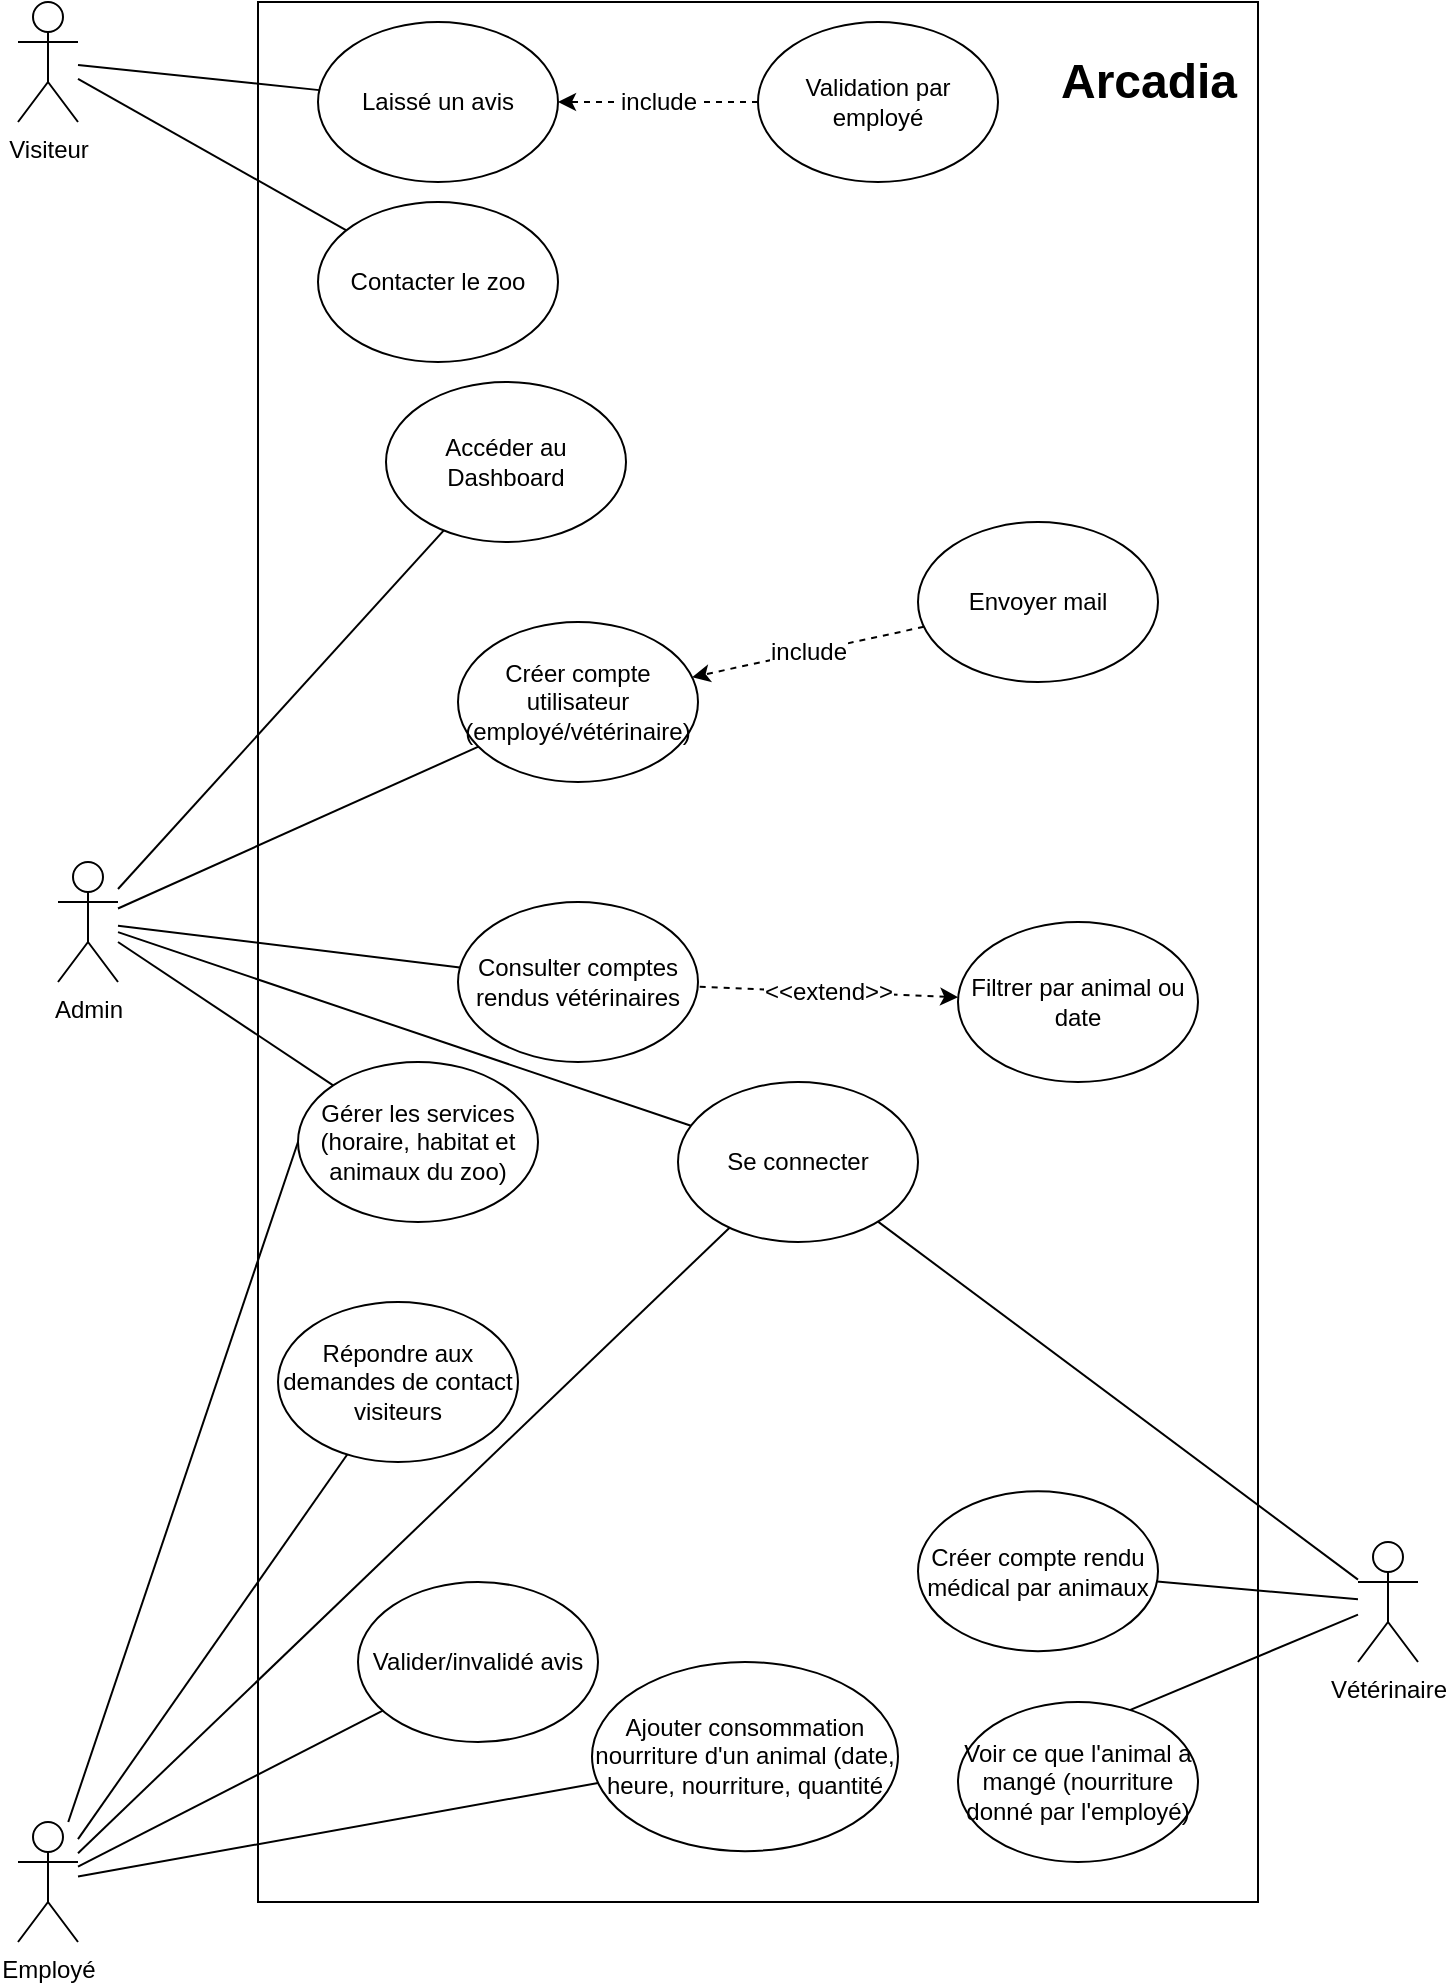 <mxfile version="24.7.17">
  <diagram name="Page-1" id="ygfXH8kZl0pBKQRcBU6m">
    <mxGraphModel dx="954" dy="727" grid="1" gridSize="10" guides="1" tooltips="1" connect="1" arrows="1" fold="1" page="1" pageScale="1" pageWidth="827" pageHeight="1169" math="0" shadow="0">
      <root>
        <mxCell id="0" />
        <mxCell id="1" parent="0" />
        <mxCell id="y1vlPuUO_hfe3Qk2Zj6Y-1" value="" style="rounded=0;whiteSpace=wrap;html=1;" vertex="1" parent="1">
          <mxGeometry x="230" y="70" width="500" height="950" as="geometry" />
        </mxCell>
        <mxCell id="y1vlPuUO_hfe3Qk2Zj6Y-2" value="Arcadia" style="text;strokeColor=none;fillColor=none;html=1;fontSize=24;fontStyle=1;verticalAlign=middle;align=center;" vertex="1" parent="1">
          <mxGeometry x="640" y="100" width="70" height="20" as="geometry" />
        </mxCell>
        <mxCell id="y1vlPuUO_hfe3Qk2Zj6Y-10" style="rounded=0;orthogonalLoop=1;jettySize=auto;html=1;endArrow=none;endFill=0;" edge="1" parent="1" source="y1vlPuUO_hfe3Qk2Zj6Y-3" target="y1vlPuUO_hfe3Qk2Zj6Y-4">
          <mxGeometry relative="1" as="geometry" />
        </mxCell>
        <mxCell id="y1vlPuUO_hfe3Qk2Zj6Y-3" value="Laissé un avis" style="ellipse;whiteSpace=wrap;html=1;" vertex="1" parent="1">
          <mxGeometry x="260" y="80" width="120" height="80" as="geometry" />
        </mxCell>
        <mxCell id="y1vlPuUO_hfe3Qk2Zj6Y-4" value="Visiteur" style="shape=umlActor;verticalLabelPosition=bottom;verticalAlign=top;html=1;outlineConnect=0;" vertex="1" parent="1">
          <mxGeometry x="110" y="70" width="30" height="60" as="geometry" />
        </mxCell>
        <mxCell id="y1vlPuUO_hfe3Qk2Zj6Y-13" style="rounded=0;orthogonalLoop=1;jettySize=auto;html=1;fontFamily=Helvetica;fontSize=12;fontColor=default;endArrow=none;endFill=0;" edge="1" parent="1" source="y1vlPuUO_hfe3Qk2Zj6Y-7" target="y1vlPuUO_hfe3Qk2Zj6Y-12">
          <mxGeometry relative="1" as="geometry" />
        </mxCell>
        <mxCell id="y1vlPuUO_hfe3Qk2Zj6Y-18" style="edgeStyle=none;shape=connector;rounded=0;orthogonalLoop=1;jettySize=auto;html=1;strokeColor=default;align=center;verticalAlign=middle;fontFamily=Helvetica;fontSize=12;fontColor=default;labelBackgroundColor=default;endArrow=none;endFill=0;" edge="1" parent="1" source="y1vlPuUO_hfe3Qk2Zj6Y-7" target="y1vlPuUO_hfe3Qk2Zj6Y-17">
          <mxGeometry relative="1" as="geometry" />
        </mxCell>
        <mxCell id="y1vlPuUO_hfe3Qk2Zj6Y-23" style="edgeStyle=none;shape=connector;rounded=0;orthogonalLoop=1;jettySize=auto;html=1;strokeColor=default;align=center;verticalAlign=middle;fontFamily=Helvetica;fontSize=12;fontColor=default;labelBackgroundColor=default;endArrow=none;endFill=0;" edge="1" parent="1" source="y1vlPuUO_hfe3Qk2Zj6Y-7" target="y1vlPuUO_hfe3Qk2Zj6Y-22">
          <mxGeometry relative="1" as="geometry" />
        </mxCell>
        <mxCell id="y1vlPuUO_hfe3Qk2Zj6Y-37" style="edgeStyle=none;shape=connector;rounded=0;orthogonalLoop=1;jettySize=auto;html=1;strokeColor=default;align=center;verticalAlign=middle;fontFamily=Helvetica;fontSize=12;fontColor=default;labelBackgroundColor=default;endArrow=none;endFill=0;" edge="1" parent="1" source="y1vlPuUO_hfe3Qk2Zj6Y-7" target="y1vlPuUO_hfe3Qk2Zj6Y-36">
          <mxGeometry relative="1" as="geometry" />
        </mxCell>
        <mxCell id="y1vlPuUO_hfe3Qk2Zj6Y-38" style="edgeStyle=none;shape=connector;rounded=0;orthogonalLoop=1;jettySize=auto;html=1;strokeColor=default;align=center;verticalAlign=middle;fontFamily=Helvetica;fontSize=12;fontColor=default;labelBackgroundColor=default;endArrow=none;endFill=0;" edge="1" parent="1" source="y1vlPuUO_hfe3Qk2Zj6Y-7" target="y1vlPuUO_hfe3Qk2Zj6Y-30">
          <mxGeometry relative="1" as="geometry" />
        </mxCell>
        <mxCell id="y1vlPuUO_hfe3Qk2Zj6Y-7" value="Admin" style="shape=umlActor;verticalLabelPosition=bottom;verticalAlign=top;html=1;outlineConnect=0;" vertex="1" parent="1">
          <mxGeometry x="130" y="500" width="30" height="60" as="geometry" />
        </mxCell>
        <mxCell id="y1vlPuUO_hfe3Qk2Zj6Y-14" style="edgeStyle=none;shape=connector;rounded=0;orthogonalLoop=1;jettySize=auto;html=1;strokeColor=default;align=center;verticalAlign=middle;fontFamily=Helvetica;fontSize=12;fontColor=default;labelBackgroundColor=default;endArrow=none;endFill=0;" edge="1" parent="1" source="y1vlPuUO_hfe3Qk2Zj6Y-8" target="y1vlPuUO_hfe3Qk2Zj6Y-12">
          <mxGeometry relative="1" as="geometry" />
        </mxCell>
        <mxCell id="y1vlPuUO_hfe3Qk2Zj6Y-45" style="edgeStyle=none;shape=connector;rounded=0;orthogonalLoop=1;jettySize=auto;html=1;entryX=0;entryY=0.5;entryDx=0;entryDy=0;strokeColor=default;align=center;verticalAlign=middle;fontFamily=Helvetica;fontSize=12;fontColor=default;labelBackgroundColor=default;endArrow=none;endFill=0;" edge="1" parent="1" source="y1vlPuUO_hfe3Qk2Zj6Y-8" target="y1vlPuUO_hfe3Qk2Zj6Y-17">
          <mxGeometry relative="1" as="geometry" />
        </mxCell>
        <mxCell id="y1vlPuUO_hfe3Qk2Zj6Y-46" style="edgeStyle=none;shape=connector;rounded=0;orthogonalLoop=1;jettySize=auto;html=1;strokeColor=default;align=center;verticalAlign=middle;fontFamily=Helvetica;fontSize=12;fontColor=default;labelBackgroundColor=default;endArrow=none;endFill=0;" edge="1" parent="1" source="y1vlPuUO_hfe3Qk2Zj6Y-8" target="y1vlPuUO_hfe3Qk2Zj6Y-41">
          <mxGeometry relative="1" as="geometry" />
        </mxCell>
        <mxCell id="y1vlPuUO_hfe3Qk2Zj6Y-8" value="Employé" style="shape=umlActor;verticalLabelPosition=bottom;verticalAlign=top;html=1;outlineConnect=0;" vertex="1" parent="1">
          <mxGeometry x="110" y="980" width="30" height="60" as="geometry" />
        </mxCell>
        <mxCell id="y1vlPuUO_hfe3Qk2Zj6Y-15" style="edgeStyle=none;shape=connector;rounded=0;orthogonalLoop=1;jettySize=auto;html=1;strokeColor=default;align=center;verticalAlign=middle;fontFamily=Helvetica;fontSize=12;fontColor=default;labelBackgroundColor=default;endArrow=none;endFill=0;" edge="1" parent="1" source="y1vlPuUO_hfe3Qk2Zj6Y-9" target="y1vlPuUO_hfe3Qk2Zj6Y-12">
          <mxGeometry relative="1" as="geometry" />
        </mxCell>
        <mxCell id="y1vlPuUO_hfe3Qk2Zj6Y-21" style="edgeStyle=none;shape=connector;rounded=0;orthogonalLoop=1;jettySize=auto;html=1;strokeColor=default;align=center;verticalAlign=middle;fontFamily=Helvetica;fontSize=12;fontColor=default;labelBackgroundColor=default;endArrow=none;endFill=0;" edge="1" parent="1" source="y1vlPuUO_hfe3Qk2Zj6Y-9" target="y1vlPuUO_hfe3Qk2Zj6Y-20">
          <mxGeometry relative="1" as="geometry" />
        </mxCell>
        <mxCell id="y1vlPuUO_hfe3Qk2Zj6Y-50" style="edgeStyle=none;shape=connector;rounded=0;orthogonalLoop=1;jettySize=auto;html=1;entryX=0;entryY=0.5;entryDx=0;entryDy=0;strokeColor=default;align=center;verticalAlign=middle;fontFamily=Helvetica;fontSize=12;fontColor=default;labelBackgroundColor=default;endArrow=none;endFill=0;" edge="1" parent="1" source="y1vlPuUO_hfe3Qk2Zj6Y-9" target="y1vlPuUO_hfe3Qk2Zj6Y-49">
          <mxGeometry relative="1" as="geometry" />
        </mxCell>
        <mxCell id="y1vlPuUO_hfe3Qk2Zj6Y-9" value="Vétérinaire" style="shape=umlActor;verticalLabelPosition=bottom;verticalAlign=top;html=1;outlineConnect=0;" vertex="1" parent="1">
          <mxGeometry x="780" y="840" width="30" height="60" as="geometry" />
        </mxCell>
        <mxCell id="y1vlPuUO_hfe3Qk2Zj6Y-12" value="Se connecter" style="ellipse;whiteSpace=wrap;html=1;" vertex="1" parent="1">
          <mxGeometry x="440" y="610" width="120" height="80" as="geometry" />
        </mxCell>
        <mxCell id="y1vlPuUO_hfe3Qk2Zj6Y-17" value="Gérer les services (&lt;span style=&quot;text-align: start; background-color: initial;&quot;&gt;horaire, habitat et animaux du zoo)&lt;/span&gt;" style="ellipse;whiteSpace=wrap;html=1;" vertex="1" parent="1">
          <mxGeometry x="250" y="600" width="120" height="80" as="geometry" />
        </mxCell>
        <mxCell id="y1vlPuUO_hfe3Qk2Zj6Y-20" value="Créer compte rendu médical par animaux" style="ellipse;whiteSpace=wrap;html=1;" vertex="1" parent="1">
          <mxGeometry x="560" y="814.59" width="120" height="80" as="geometry" />
        </mxCell>
        <mxCell id="y1vlPuUO_hfe3Qk2Zj6Y-22" value="Créer compte utilisateur (employé/vétérinaire)" style="ellipse;whiteSpace=wrap;html=1;" vertex="1" parent="1">
          <mxGeometry x="330" y="380" width="120" height="80" as="geometry" />
        </mxCell>
        <mxCell id="y1vlPuUO_hfe3Qk2Zj6Y-27" value="include" style="edgeStyle=none;shape=connector;rounded=0;orthogonalLoop=1;jettySize=auto;html=1;strokeColor=default;align=center;verticalAlign=middle;fontFamily=Helvetica;fontSize=12;fontColor=default;labelBackgroundColor=default;endArrow=classic;endFill=1;dashed=1;" edge="1" parent="1" source="y1vlPuUO_hfe3Qk2Zj6Y-26" target="y1vlPuUO_hfe3Qk2Zj6Y-22">
          <mxGeometry x="-0.008" relative="1" as="geometry">
            <mxPoint as="offset" />
          </mxGeometry>
        </mxCell>
        <mxCell id="y1vlPuUO_hfe3Qk2Zj6Y-26" value="Envoyer mail" style="ellipse;whiteSpace=wrap;html=1;" vertex="1" parent="1">
          <mxGeometry x="560" y="330" width="120" height="80" as="geometry" />
        </mxCell>
        <mxCell id="y1vlPuUO_hfe3Qk2Zj6Y-30" value="Consulter comptes rendus vétérinaires" style="ellipse;whiteSpace=wrap;html=1;" vertex="1" parent="1">
          <mxGeometry x="330" y="520" width="120" height="80" as="geometry" />
        </mxCell>
        <mxCell id="y1vlPuUO_hfe3Qk2Zj6Y-34" value="&amp;lt;&amp;lt;extend&amp;gt;&amp;gt;" style="edgeStyle=none;shape=connector;rounded=0;orthogonalLoop=1;jettySize=auto;html=1;strokeColor=default;align=center;verticalAlign=middle;fontFamily=Helvetica;fontSize=12;fontColor=default;labelBackgroundColor=default;endArrow=none;endFill=0;dashed=1;startArrow=classic;startFill=1;" edge="1" parent="1" source="y1vlPuUO_hfe3Qk2Zj6Y-33" target="y1vlPuUO_hfe3Qk2Zj6Y-30">
          <mxGeometry relative="1" as="geometry" />
        </mxCell>
        <mxCell id="y1vlPuUO_hfe3Qk2Zj6Y-33" value="Filtrer par animal ou date" style="ellipse;whiteSpace=wrap;html=1;" vertex="1" parent="1">
          <mxGeometry x="580" y="530" width="120" height="80" as="geometry" />
        </mxCell>
        <mxCell id="y1vlPuUO_hfe3Qk2Zj6Y-36" value="Accéder au Dashboard" style="ellipse;whiteSpace=wrap;html=1;" vertex="1" parent="1">
          <mxGeometry x="294" y="260" width="120" height="80" as="geometry" />
        </mxCell>
        <mxCell id="y1vlPuUO_hfe3Qk2Zj6Y-41" value="Valider/invalidé avis" style="ellipse;whiteSpace=wrap;html=1;" vertex="1" parent="1">
          <mxGeometry x="280" y="860" width="120" height="80" as="geometry" />
        </mxCell>
        <mxCell id="y1vlPuUO_hfe3Qk2Zj6Y-44" value="include" style="edgeStyle=none;shape=connector;rounded=0;orthogonalLoop=1;jettySize=auto;html=1;entryX=1;entryY=0.5;entryDx=0;entryDy=0;strokeColor=default;align=center;verticalAlign=middle;fontFamily=Helvetica;fontSize=12;fontColor=default;labelBackgroundColor=default;endArrow=classic;endFill=1;dashed=1;" edge="1" parent="1" source="y1vlPuUO_hfe3Qk2Zj6Y-43" target="y1vlPuUO_hfe3Qk2Zj6Y-3">
          <mxGeometry relative="1" as="geometry" />
        </mxCell>
        <mxCell id="y1vlPuUO_hfe3Qk2Zj6Y-43" value="Validation par employé" style="ellipse;whiteSpace=wrap;html=1;" vertex="1" parent="1">
          <mxGeometry x="480" y="80" width="120" height="80" as="geometry" />
        </mxCell>
        <mxCell id="y1vlPuUO_hfe3Qk2Zj6Y-47" style="edgeStyle=none;shape=connector;rounded=0;orthogonalLoop=1;jettySize=auto;html=1;strokeColor=default;align=center;verticalAlign=middle;fontFamily=Helvetica;fontSize=12;fontColor=default;labelBackgroundColor=default;endArrow=none;endFill=0;" edge="1" target="y1vlPuUO_hfe3Qk2Zj6Y-48" parent="1" source="y1vlPuUO_hfe3Qk2Zj6Y-8">
          <mxGeometry relative="1" as="geometry">
            <mxPoint x="153" y="720.41" as="sourcePoint" />
          </mxGeometry>
        </mxCell>
        <mxCell id="y1vlPuUO_hfe3Qk2Zj6Y-48" value="Ajouter consommation nourriture d&#39;un animal (date, heure, nourriture, quantité" style="ellipse;whiteSpace=wrap;html=1;" vertex="1" parent="1">
          <mxGeometry x="397" y="900" width="153" height="94.59" as="geometry" />
        </mxCell>
        <mxCell id="y1vlPuUO_hfe3Qk2Zj6Y-49" value="Voir ce que l&#39;animal a mangé (nourriture donné par l&#39;employé)" style="ellipse;whiteSpace=wrap;html=1;" vertex="1" parent="1">
          <mxGeometry x="580" y="920" width="120" height="80" as="geometry" />
        </mxCell>
        <mxCell id="y1vlPuUO_hfe3Qk2Zj6Y-53" style="edgeStyle=none;shape=connector;rounded=0;orthogonalLoop=1;jettySize=auto;html=1;strokeColor=default;align=center;verticalAlign=middle;fontFamily=Helvetica;fontSize=12;fontColor=default;labelBackgroundColor=default;endArrow=none;endFill=0;" edge="1" parent="1" source="y1vlPuUO_hfe3Qk2Zj6Y-52" target="y1vlPuUO_hfe3Qk2Zj6Y-4">
          <mxGeometry relative="1" as="geometry" />
        </mxCell>
        <mxCell id="y1vlPuUO_hfe3Qk2Zj6Y-52" value="Contacter le zoo" style="ellipse;whiteSpace=wrap;html=1;" vertex="1" parent="1">
          <mxGeometry x="260" y="170" width="120" height="80" as="geometry" />
        </mxCell>
        <mxCell id="y1vlPuUO_hfe3Qk2Zj6Y-55" style="edgeStyle=none;shape=connector;rounded=0;orthogonalLoop=1;jettySize=auto;html=1;strokeColor=default;align=center;verticalAlign=middle;fontFamily=Helvetica;fontSize=12;fontColor=default;labelBackgroundColor=default;endArrow=none;endFill=0;" edge="1" parent="1" source="y1vlPuUO_hfe3Qk2Zj6Y-54" target="y1vlPuUO_hfe3Qk2Zj6Y-8">
          <mxGeometry relative="1" as="geometry" />
        </mxCell>
        <mxCell id="y1vlPuUO_hfe3Qk2Zj6Y-54" value="Répondre aux demandes de contact visiteurs" style="ellipse;whiteSpace=wrap;html=1;" vertex="1" parent="1">
          <mxGeometry x="240" y="720" width="120" height="80" as="geometry" />
        </mxCell>
      </root>
    </mxGraphModel>
  </diagram>
</mxfile>
